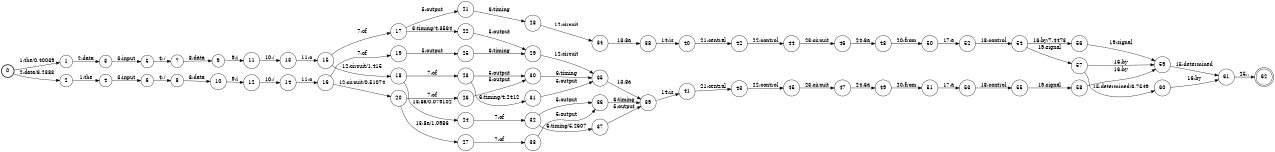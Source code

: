 digraph FST {
rankdir = LR;
size = "8.5,11";
label = "";
center = 1;
orientation = Portrait;
ranksep = "0.4";
nodesep = "0.25";
0 [label = "0", shape = circle, style = bold, fontsize = 14]
	0 -> 1 [label = "1:the/0.40039", fontsize = 14];
	0 -> 2 [label = "2:data/6.2383", fontsize = 14];
1 [label = "1", shape = circle, style = solid, fontsize = 14]
	1 -> 3 [label = "2:data", fontsize = 14];
2 [label = "2", shape = circle, style = solid, fontsize = 14]
	2 -> 4 [label = "1:the", fontsize = 14];
3 [label = "3", shape = circle, style = solid, fontsize = 14]
	3 -> 5 [label = "3:input", fontsize = 14];
4 [label = "4", shape = circle, style = solid, fontsize = 14]
	4 -> 6 [label = "3:input", fontsize = 14];
5 [label = "5", shape = circle, style = solid, fontsize = 14]
	5 -> 7 [label = "4:/", fontsize = 14];
6 [label = "6", shape = circle, style = solid, fontsize = 14]
	6 -> 8 [label = "4:/", fontsize = 14];
7 [label = "7", shape = circle, style = solid, fontsize = 14]
	7 -> 9 [label = "8:data", fontsize = 14];
8 [label = "8", shape = circle, style = solid, fontsize = 14]
	8 -> 10 [label = "8:data", fontsize = 14];
9 [label = "9", shape = circle, style = solid, fontsize = 14]
	9 -> 11 [label = "9:i", fontsize = 14];
10 [label = "10", shape = circle, style = solid, fontsize = 14]
	10 -> 12 [label = "9:i", fontsize = 14];
11 [label = "11", shape = circle, style = solid, fontsize = 14]
	11 -> 13 [label = "10:/", fontsize = 14];
12 [label = "12", shape = circle, style = solid, fontsize = 14]
	12 -> 14 [label = "10:/", fontsize = 14];
13 [label = "13", shape = circle, style = solid, fontsize = 14]
	13 -> 15 [label = "11:o", fontsize = 14];
14 [label = "14", shape = circle, style = solid, fontsize = 14]
	14 -> 16 [label = "11:o", fontsize = 14];
15 [label = "15", shape = circle, style = solid, fontsize = 14]
	15 -> 17 [label = "7:of", fontsize = 14];
	15 -> 18 [label = "12:circuit/1.415", fontsize = 14];
16 [label = "16", shape = circle, style = solid, fontsize = 14]
	16 -> 19 [label = "7:of", fontsize = 14];
	16 -> 20 [label = "12:circuit/0.51074", fontsize = 14];
17 [label = "17", shape = circle, style = solid, fontsize = 14]
	17 -> 21 [label = "5:output", fontsize = 14];
	17 -> 22 [label = "6:timing/4.3564", fontsize = 14];
18 [label = "18", shape = circle, style = solid, fontsize = 14]
	18 -> 23 [label = "7:of", fontsize = 14];
	18 -> 24 [label = "13:8a/0.079102", fontsize = 14];
19 [label = "19", shape = circle, style = solid, fontsize = 14]
	19 -> 25 [label = "5:output", fontsize = 14];
20 [label = "20", shape = circle, style = solid, fontsize = 14]
	20 -> 26 [label = "7:of", fontsize = 14];
	20 -> 27 [label = "13:8a/1.0986", fontsize = 14];
21 [label = "21", shape = circle, style = solid, fontsize = 14]
	21 -> 28 [label = "6:timing", fontsize = 14];
22 [label = "22", shape = circle, style = solid, fontsize = 14]
	22 -> 29 [label = "5:output", fontsize = 14];
23 [label = "23", shape = circle, style = solid, fontsize = 14]
	23 -> 30 [label = "5:output", fontsize = 14];
	23 -> 31 [label = "6:timing/4.2412", fontsize = 14];
24 [label = "24", shape = circle, style = solid, fontsize = 14]
	24 -> 32 [label = "7:of", fontsize = 14];
25 [label = "25", shape = circle, style = solid, fontsize = 14]
	25 -> 29 [label = "6:timing", fontsize = 14];
26 [label = "26", shape = circle, style = solid, fontsize = 14]
	26 -> 30 [label = "5:output", fontsize = 14];
27 [label = "27", shape = circle, style = solid, fontsize = 14]
	27 -> 33 [label = "7:of", fontsize = 14];
28 [label = "28", shape = circle, style = solid, fontsize = 14]
	28 -> 34 [label = "12:circuit", fontsize = 14];
29 [label = "29", shape = circle, style = solid, fontsize = 14]
	29 -> 35 [label = "12:circuit", fontsize = 14];
30 [label = "30", shape = circle, style = solid, fontsize = 14]
	30 -> 35 [label = "6:timing", fontsize = 14];
31 [label = "31", shape = circle, style = solid, fontsize = 14]
	31 -> 35 [label = "5:output", fontsize = 14];
32 [label = "32", shape = circle, style = solid, fontsize = 14]
	32 -> 36 [label = "5:output", fontsize = 14];
	32 -> 37 [label = "6:timing/5.2607", fontsize = 14];
33 [label = "33", shape = circle, style = solid, fontsize = 14]
	33 -> 36 [label = "5:output", fontsize = 14];
34 [label = "34", shape = circle, style = solid, fontsize = 14]
	34 -> 38 [label = "13:8a", fontsize = 14];
35 [label = "35", shape = circle, style = solid, fontsize = 14]
	35 -> 39 [label = "13:8a", fontsize = 14];
36 [label = "36", shape = circle, style = solid, fontsize = 14]
	36 -> 39 [label = "6:timing", fontsize = 14];
37 [label = "37", shape = circle, style = solid, fontsize = 14]
	37 -> 39 [label = "5:output", fontsize = 14];
38 [label = "38", shape = circle, style = solid, fontsize = 14]
	38 -> 40 [label = "14:is", fontsize = 14];
39 [label = "39", shape = circle, style = solid, fontsize = 14]
	39 -> 41 [label = "14:is", fontsize = 14];
40 [label = "40", shape = circle, style = solid, fontsize = 14]
	40 -> 42 [label = "21:central", fontsize = 14];
41 [label = "41", shape = circle, style = solid, fontsize = 14]
	41 -> 43 [label = "21:central", fontsize = 14];
42 [label = "42", shape = circle, style = solid, fontsize = 14]
	42 -> 44 [label = "22:control", fontsize = 14];
43 [label = "43", shape = circle, style = solid, fontsize = 14]
	43 -> 45 [label = "22:control", fontsize = 14];
44 [label = "44", shape = circle, style = solid, fontsize = 14]
	44 -> 46 [label = "23:circuit", fontsize = 14];
45 [label = "45", shape = circle, style = solid, fontsize = 14]
	45 -> 47 [label = "23:circuit", fontsize = 14];
46 [label = "46", shape = circle, style = solid, fontsize = 14]
	46 -> 48 [label = "24:6a", fontsize = 14];
47 [label = "47", shape = circle, style = solid, fontsize = 14]
	47 -> 49 [label = "24:6a", fontsize = 14];
48 [label = "48", shape = circle, style = solid, fontsize = 14]
	48 -> 50 [label = "20:from", fontsize = 14];
49 [label = "49", shape = circle, style = solid, fontsize = 14]
	49 -> 51 [label = "20:from", fontsize = 14];
50 [label = "50", shape = circle, style = solid, fontsize = 14]
	50 -> 52 [label = "17:a", fontsize = 14];
51 [label = "51", shape = circle, style = solid, fontsize = 14]
	51 -> 53 [label = "17:a", fontsize = 14];
52 [label = "52", shape = circle, style = solid, fontsize = 14]
	52 -> 54 [label = "18:control", fontsize = 14];
53 [label = "53", shape = circle, style = solid, fontsize = 14]
	53 -> 55 [label = "18:control", fontsize = 14];
54 [label = "54", shape = circle, style = solid, fontsize = 14]
	54 -> 56 [label = "16:by/7.4473", fontsize = 14];
	54 -> 57 [label = "19:signal", fontsize = 14];
55 [label = "55", shape = circle, style = solid, fontsize = 14]
	55 -> 58 [label = "19:signal", fontsize = 14];
56 [label = "56", shape = circle, style = solid, fontsize = 14]
	56 -> 59 [label = "19:signal", fontsize = 14];
57 [label = "57", shape = circle, style = solid, fontsize = 14]
	57 -> 60 [label = "15:determined/6.7549", fontsize = 14];
	57 -> 59 [label = "16:by", fontsize = 14];
58 [label = "58", shape = circle, style = solid, fontsize = 14]
	58 -> 59 [label = "16:by", fontsize = 14];
59 [label = "59", shape = circle, style = solid, fontsize = 14]
	59 -> 61 [label = "15:determined", fontsize = 14];
60 [label = "60", shape = circle, style = solid, fontsize = 14]
	60 -> 61 [label = "16:by", fontsize = 14];
61 [label = "61", shape = circle, style = solid, fontsize = 14]
	61 -> 62 [label = "25:.", fontsize = 14];
62 [label = "62", shape = doublecircle, style = solid, fontsize = 14]
}
